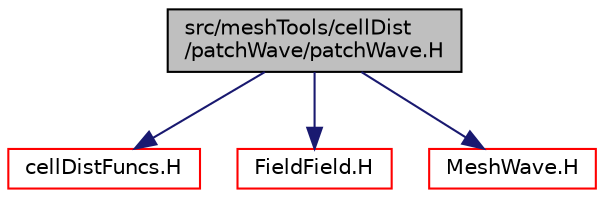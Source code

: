 digraph "src/meshTools/cellDist/patchWave/patchWave.H"
{
  bgcolor="transparent";
  edge [fontname="Helvetica",fontsize="10",labelfontname="Helvetica",labelfontsize="10"];
  node [fontname="Helvetica",fontsize="10",shape=record];
  Node0 [label="src/meshTools/cellDist\l/patchWave/patchWave.H",height=0.2,width=0.4,color="black", fillcolor="grey75", style="filled", fontcolor="black"];
  Node0 -> Node1 [color="midnightblue",fontsize="10",style="solid",fontname="Helvetica"];
  Node1 [label="cellDistFuncs.H",height=0.2,width=0.4,color="red",URL="$a08117.html"];
  Node0 -> Node167 [color="midnightblue",fontsize="10",style="solid",fontname="Helvetica"];
  Node167 [label="FieldField.H",height=0.2,width=0.4,color="red",URL="$a10187.html"];
  Node0 -> Node175 [color="midnightblue",fontsize="10",style="solid",fontname="Helvetica"];
  Node175 [label="MeshWave.H",height=0.2,width=0.4,color="red",URL="$a07862.html"];
}

